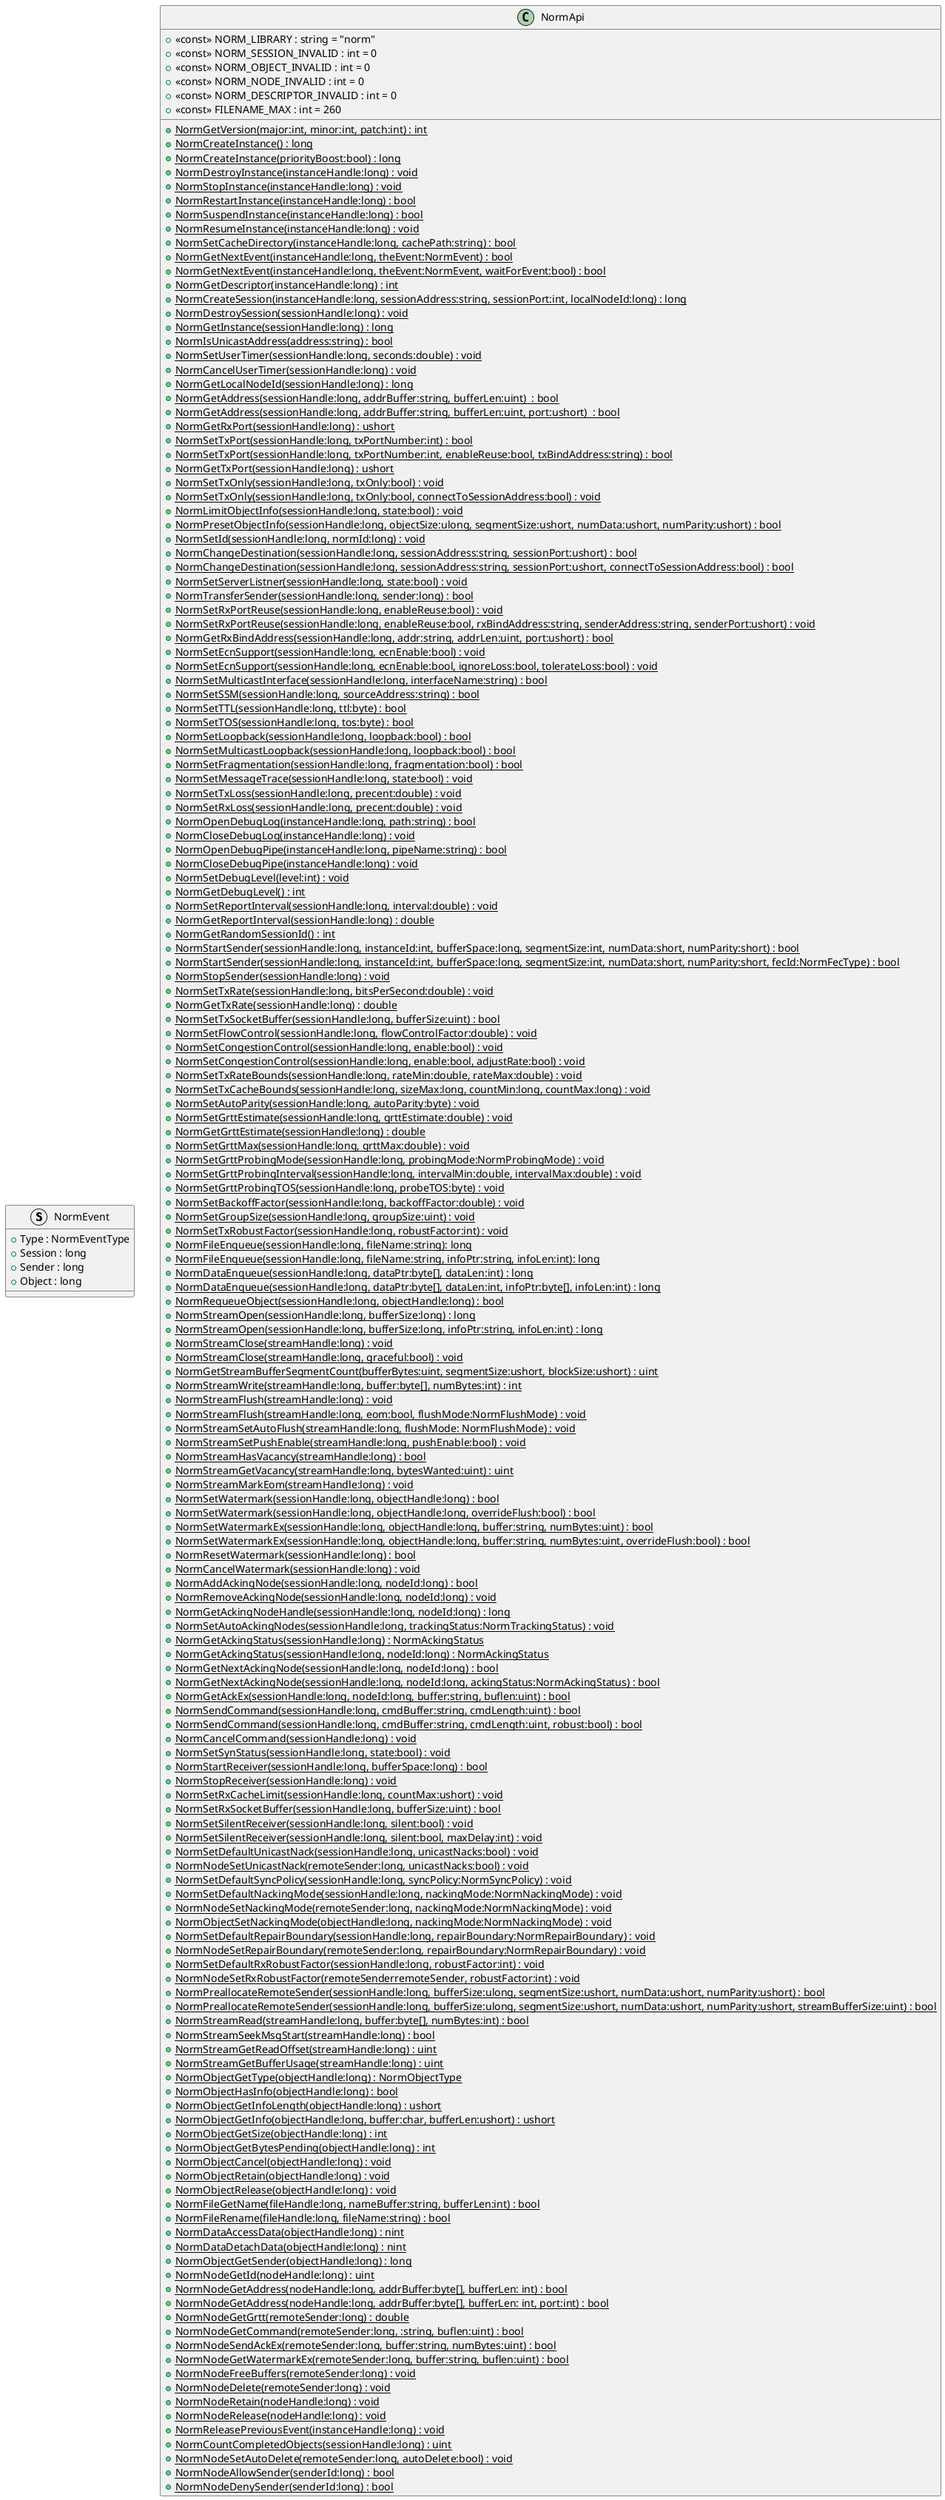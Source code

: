 @startuml 
struct NormEvent 
{
    + Type : NormEventType
    + Session : long
    + Sender : long
    + Object : long
}
class NormApi
{
    + <<const>> NORM_LIBRARY : string = "norm"
    + <<const>> NORM_SESSION_INVALID : int = 0
    + <<const>> NORM_OBJECT_INVALID : int = 0
    + <<const>> NORM_NODE_INVALID : int = 0
    + <<const>> NORM_DESCRIPTOR_INVALID : int = 0
    + <<const>> FILENAME_MAX : int = 260
    + {static} NormGetVersion(major:int, minor:int, patch:int) : int
    + {static} NormCreateInstance() : long
    + {static} NormCreateInstance(priorityBoost:bool) : long
    + {static} NormDestroyInstance(instanceHandle:long) : void
    + {static} NormStopInstance(instanceHandle:long) : void
    + {static} NormRestartInstance(instanceHandle:long) : bool
    + {static} NormSuspendInstance(instanceHandle:long) : bool
    + {static} NormResumeInstance(instanceHandle:long) : void
    + {static} NormSetCacheDirectory(instanceHandle:long, cachePath:string) : bool
    + {static} NormGetNextEvent(instanceHandle:long, theEvent:NormEvent) : bool 
    + {static} NormGetNextEvent(instanceHandle:long, theEvent:NormEvent, waitForEvent:bool) : bool 
    + {static} NormGetDescriptor(instanceHandle:long) : int 
    + {static} NormCreateSession(instanceHandle:long, sessionAddress:string, sessionPort:int, localNodeId:long) : long 
    + {static} NormDestroySession(sessionHandle:long) : void 
    + {static} NormGetInstance(sessionHandle:long) : long
    + {static} NormIsUnicastAddress(address:string) : bool
    + {static} NormSetUserTimer(sessionHandle:long, seconds:double) : void
    + {static} NormCancelUserTimer(sessionHandle:long) : void
    + {static} NormGetLocalNodeId(sessionHandle:long) : long
    + {static} NormGetAddress(sessionHandle:long, addrBuffer:string, bufferLen:uint)  : bool
    + {static} NormGetAddress(sessionHandle:long, addrBuffer:string, bufferLen:uint, port:ushort)  : bool
    + {static} NormGetRxPort(sessionHandle:long) : ushort
    + {static} NormSetTxPort(sessionHandle:long, txPortNumber:int) : bool
    + {static} NormSetTxPort(sessionHandle:long, txPortNumber:int, enableReuse:bool, txBindAddress:string) : bool 
    + {static} NormGetTxPort(sessionHandle:long) : ushort
    + {static} NormSetTxOnly(sessionHandle:long, txOnly:bool) : void 
    + {static} NormSetTxOnly(sessionHandle:long, txOnly:bool, connectToSessionAddress:bool) : void 
    + {static} NormLimitObjectInfo(sessionHandle:long, state:bool) : void
    + {static} NormPresetObjectInfo(sessionHandle:long, objectSize:ulong, segmentSize:ushort, numData:ushort, numParity:ushort) : bool 
    + {static} NormSetId(sessionHandle:long, normId:long) : void
    + {static} NormChangeDestination(sessionHandle:long, sessionAddress:string, sessionPort:ushort) : bool
    + {static} NormChangeDestination(sessionHandle:long, sessionAddress:string, sessionPort:ushort, connectToSessionAddress:bool) : bool 
    + {static} NormSetServerListner(sessionHandle:long, state:bool) : void
    + {static} NormTransferSender(sessionHandle:long, sender:long) : bool 
    + {static} NormSetRxPortReuse(sessionHandle:long, enableReuse:bool) : void
    + {static} NormSetRxPortReuse(sessionHandle:long, enableReuse:bool, rxBindAddress:string, senderAddress:string, senderPort:ushort) : void 
    + {static} NormGetRxBindAddress(sessionHandle:long, addr:string, addrLen:uint, port:ushort) : bool 
    + {static} NormSetEcnSupport(sessionHandle:long, ecnEnable:bool) : void
    + {static} NormSetEcnSupport(sessionHandle:long, ecnEnable:bool, ignoreLoss:bool, tolerateLoss:bool) : void 
    + {static} NormSetMulticastInterface(sessionHandle:long, interfaceName:string) : bool 
    + {static} NormSetSSM(sessionHandle:long, sourceAddress:string) : bool 
    + {static} NormSetTTL(sessionHandle:long, ttl:byte) : bool 
    + {static} NormSetTOS(sessionHandle:long, tos:byte) : bool 
    + {static} NormSetLoopback(sessionHandle:long, loopback:bool) : bool
    + {static} NormSetMulticastLoopback(sessionHandle:long, loopback:bool) : bool
    + {static} NormSetFragmentation(sessionHandle:long, fragmentation:bool) : bool
    + {static} NormSetMessageTrace(sessionHandle:long, state:bool) : void
    + {static} NormSetTxLoss(sessionHandle:long, precent:double) : void
    + {static} NormSetRxLoss(sessionHandle:long, precent:double) : void
    + {static} NormOpenDebugLog(instanceHandle:long, path:string) : bool 
    + {static} NormCloseDebugLog(instanceHandle:long) : void
    + {static} NormOpenDebugPipe(instanceHandle:long, pipeName:string) : bool 
    + {static} NormCloseDebugPipe(instanceHandle:long) : void
    + {static} NormSetDebugLevel(level:int) : void 
    + {static} NormGetDebugLevel() : int
    + {static} NormSetReportInterval(sessionHandle:long, interval:double) : void
    + {static} NormGetReportInterval(sessionHandle:long) : double
    + {static} NormGetRandomSessionId() : int 
    + {static} NormStartSender(sessionHandle:long, instanceId:int, bufferSpace:long, segmentSize:int, numData:short, numParity:short) : bool
    + {static} NormStartSender(sessionHandle:long, instanceId:int, bufferSpace:long, segmentSize:int, numData:short, numParity:short, fecId:NormFecType) : bool 
    + {static} NormStopSender(sessionHandle:long) : void
    + {static} NormSetTxRate(sessionHandle:long, bitsPerSecond:double) : void
    + {static} NormGetTxRate(sessionHandle:long) : double
    + {static} NormSetTxSocketBuffer(sessionHandle:long, bufferSize:uint) : bool 
    + {static} NormSetFlowControl(sessionHandle:long, flowControlFactor:double) : void
    + {static} NormSetCongestionControl(sessionHandle:long, enable:bool) : void 
    + {static} NormSetCongestionControl(sessionHandle:long, enable:bool, adjustRate:bool) : void 
    + {static} NormSetTxRateBounds(sessionHandle:long, rateMin:double, rateMax:double) : void
    + {static} NormSetTxCacheBounds(sessionHandle:long, sizeMax:long, countMin:long, countMax:long) : void 
    + {static} NormSetAutoParity(sessionHandle:long, autoParity:byte) : void 
    + {static} NormSetGrttEstimate(sessionHandle:long, grttEstimate:double) : void
    + {static} NormGetGrttEstimate(sessionHandle:long) : double
    + {static} NormSetGrttMax(sessionHandle:long, grttMax:double) : void
    + {static} NormSetGrttProbingMode(sessionHandle:long, probingMode:NormProbingMode) : void 
    + {static} NormSetGrttProbingInterval(sessionHandle:long, intervalMin:double, intervalMax:double) : void
    + {static} NormSetGrttProbingTOS(sessionHandle:long, probeTOS:byte) : void 
    + {static} NormSetBackoffFactor(sessionHandle:long, backoffFactor:double) : void
    + {static} NormSetGroupSize(sessionHandle:long, groupSize:uint) : void 
    + {static} NormSetTxRobustFactor(sessionHandle:long, robustFactor:int) : void
    + {static} NormFileEnqueue(sessionHandle:long, fileName:string): long
    + {static} NormFileEnqueue(sessionHandle:long, fileName:string, infoPtr:string, infoLen:int): long 
    + {static} NormDataEnqueue(sessionHandle:long, dataPtr:byte[], dataLen:int) : long
    + {static} NormDataEnqueue(sessionHandle:long, dataPtr:byte[], dataLen:int, infoPtr:byte[], infoLen:int) : long 
    + {static} NormRequeueObject(sessionHandle:long, objectHandle:long) : bool
    + {static} NormStreamOpen(sessionHandle:long, bufferSize:long) : long 
    + {static} NormStreamOpen(sessionHandle:long, bufferSize:long, infoPtr:string, infoLen:int) : long 
    + {static} NormStreamClose(streamHandle:long) : void 
    + {static} NormStreamClose(streamHandle:long, graceful:bool) : void 
    + {static} NormGetStreamBufferSegmentCount(bufferBytes:uint, segmentSize:ushort, blockSize:ushort) : uint
    + {static} NormStreamWrite(streamHandle:long, buffer:byte[], numBytes:int) : int
    + {static} NormStreamFlush(streamHandle:long) : void 
    + {static} NormStreamFlush(streamHandle:long, eom:bool, flushMode:NormFlushMode) : void 
    + {static} NormStreamSetAutoFlush(streamHandle:long, flushMode: NormFlushMode) : void
    + {static} NormStreamSetPushEnable(streamHandle:long, pushEnable:bool) : void
    + {static} NormStreamHasVacancy(streamHandle:long) : bool
    + {static} NormStreamGetVacancy(streamHandle:long, bytesWanted:uint) : uint
    + {static} NormStreamMarkEom(streamHandle:long) : void
    + {static} NormSetWatermark(sessionHandle:long, objectHandle:long) : bool
    + {static} NormSetWatermark(sessionHandle:long, objectHandle:long, overrideFlush:bool) : bool
    + {static} NormSetWatermarkEx(sessionHandle:long, objectHandle:long, buffer:string, numBytes:uint) : bool
    + {static} NormSetWatermarkEx(sessionHandle:long, objectHandle:long, buffer:string, numBytes:uint, overrideFlush:bool) : bool
    + {static} NormResetWatermark(sessionHandle:long) : bool
    + {static} NormCancelWatermark(sessionHandle:long) : void
    + {static} NormAddAckingNode(sessionHandle:long, nodeId:long) : bool
    + {static} NormRemoveAckingNode(sessionHandle:long, nodeId:long) : void
    + {static} NormGetAckingNodeHandle(sessionHandle:long, nodeId:long) : long
    + {static} NormSetAutoAckingNodes(sessionHandle:long, trackingStatus:NormTrackingStatus) : void
    + {static} NormGetAckingStatus(sessionHandle:long) : NormAckingStatus
    + {static} NormGetAckingStatus(sessionHandle:long, nodeId:long) : NormAckingStatus
    + {static} NormGetNextAckingNode(sessionHandle:long, nodeId:long) : bool
    + {static} NormGetNextAckingNode(sessionHandle:long, nodeId:long, ackingStatus:NormAckingStatus) : bool
    + {static} NormGetAckEx(sessionHandle:long, nodeId:long, buffer:string, buflen:uint) : bool
    + {static} NormSendCommand(sessionHandle:long, cmdBuffer:string, cmdLength:uint) : bool
    + {static} NormSendCommand(sessionHandle:long, cmdBuffer:string, cmdLength:uint, robust:bool) : bool
    + {static} NormCancelCommand(sessionHandle:long) : void
    + {static} NormSetSynStatus(sessionHandle:long, state:bool) : void
    + {static} NormStartReceiver(sessionHandle:long, bufferSpace:long) : bool
    + {static} NormStopReceiver(sessionHandle:long) : void
    + {static} NormSetRxCacheLimit(sessionHandle:long, countMax:ushort) : void
    + {static} NormSetRxSocketBuffer(sessionHandle:long, bufferSize:uint) : bool
    + {static} NormSetSilentReceiver(sessionHandle:long, silent:bool) : void
    + {static} NormSetSilentReceiver(sessionHandle:long, silent:bool, maxDelay:int) : void
    + {static} NormSetDefaultUnicastNack(sessionHandle:long, unicastNacks:bool) : void
    + {static} NormNodeSetUnicastNack(remoteSender:long, unicastNacks:bool) : void
    + {static} NormSetDefaultSyncPolicy(sessionHandle:long, syncPolicy:NormSyncPolicy) : void
    + {static} NormSetDefaultNackingMode(sessionHandle:long, nackingMode:NormNackingMode) : void
    + {static} NormNodeSetNackingMode(remoteSender:long, nackingMode:NormNackingMode) : void
    + {static} NormObjectSetNackingMode(objectHandle:long, nackingMode:NormNackingMode) : void
    + {static} NormSetDefaultRepairBoundary(sessionHandle:long, repairBoundary:NormRepairBoundary) : void
    + {static} NormNodeSetRepairBoundary(remoteSender:long, repairBoundary:NormRepairBoundary) : void
    + {static} NormSetDefaultRxRobustFactor(sessionHandle:long, robustFactor:int) : void
    + {static} NormNodeSetRxRobustFactor(remoteSenderremoteSender, robustFactor:int) : void
    + {static} NormPreallocateRemoteSender(sessionHandle:long, bufferSize:ulong, segmentSize:ushort, numData:ushort, numParity:ushort) : bool
    + {static} NormPreallocateRemoteSender(sessionHandle:long, bufferSize:ulong, segmentSize:ushort, numData:ushort, numParity:ushort, streamBufferSize:uint) : bool
    + {static} NormStreamRead(streamHandle:long, buffer:byte[], numBytes:int) : bool
    + {static} NormStreamSeekMsgStart(streamHandle:long) : bool
    + {static} NormStreamGetReadOffset(streamHandle:long) : uint
    + {static} NormStreamGetBufferUsage(streamHandle:long) : uint
    + {static} NormObjectGetType(objectHandle:long) : NormObjectType
    + {static} NormObjectHasInfo(objectHandle:long) : bool
    + {static} NormObjectGetInfoLength(objectHandle:long) : ushort
    + {static} NormObjectGetInfo(objectHandle:long, buffer:char, bufferLen:ushort) : ushort
    + {static} NormObjectGetSize(objectHandle:long) : int
    + {static} NormObjectGetBytesPending(objectHandle:long) : int
    + {static} NormObjectCancel(objectHandle:long) : void
    + {static} NormObjectRetain(objectHandle:long) : void
    + {static} NormObjectRelease(objectHandle:long) : void
    + {static} NormFileGetName(fileHandle:long, nameBuffer:string, bufferLen:int) : bool
    + {static} NormFileRename(fileHandle:long, fileName:string) : bool
    + {static} NormDataAccessData(objectHandle:long) : nint
    + {static} NormDataDetachData(objectHandle:long) : nint
    + {static} NormObjectGetSender(objectHandle:long) : long
    + {static} NormNodeGetId(nodeHandle:long) : uint
    + {static} NormNodeGetAddress(nodeHandle:long, addrBuffer:byte[], bufferLen: int) : bool
    + {static} NormNodeGetAddress(nodeHandle:long, addrBuffer:byte[], bufferLen: int, port:int) : bool
    + {static} NormNodeGetGrtt(remoteSender:long) : double
    + {static} NormNodeGetCommand(remoteSender:long, :string, buflen:uint) : bool
    + {static} NormNodeSendAckEx(remoteSender:long, buffer:string, numBytes:uint) : bool
    + {static} NormNodeGetWatermarkEx(remoteSender:long, buffer:string, buflen:uint) : bool
    + {static} NormNodeFreeBuffers(remoteSender:long) : void
    + {static} NormNodeDelete(remoteSender:long) : void
    + {static} NormNodeRetain(nodeHandle:long) : void
    + {static} NormNodeRelease(nodeHandle:long) : void
    + {static} NormReleasePreviousEvent(instanceHandle:long) : void
    + {static} NormCountCompletedObjects(sessionHandle:long) : uint
    + {static} NormNodeSetAutoDelete(remoteSender:long, autoDelete:bool) : void
    + {static} NormNodeAllowSender(senderId:long) : bool
    + {static} NormNodeDenySender(senderId:long) : bool
}
@enduml